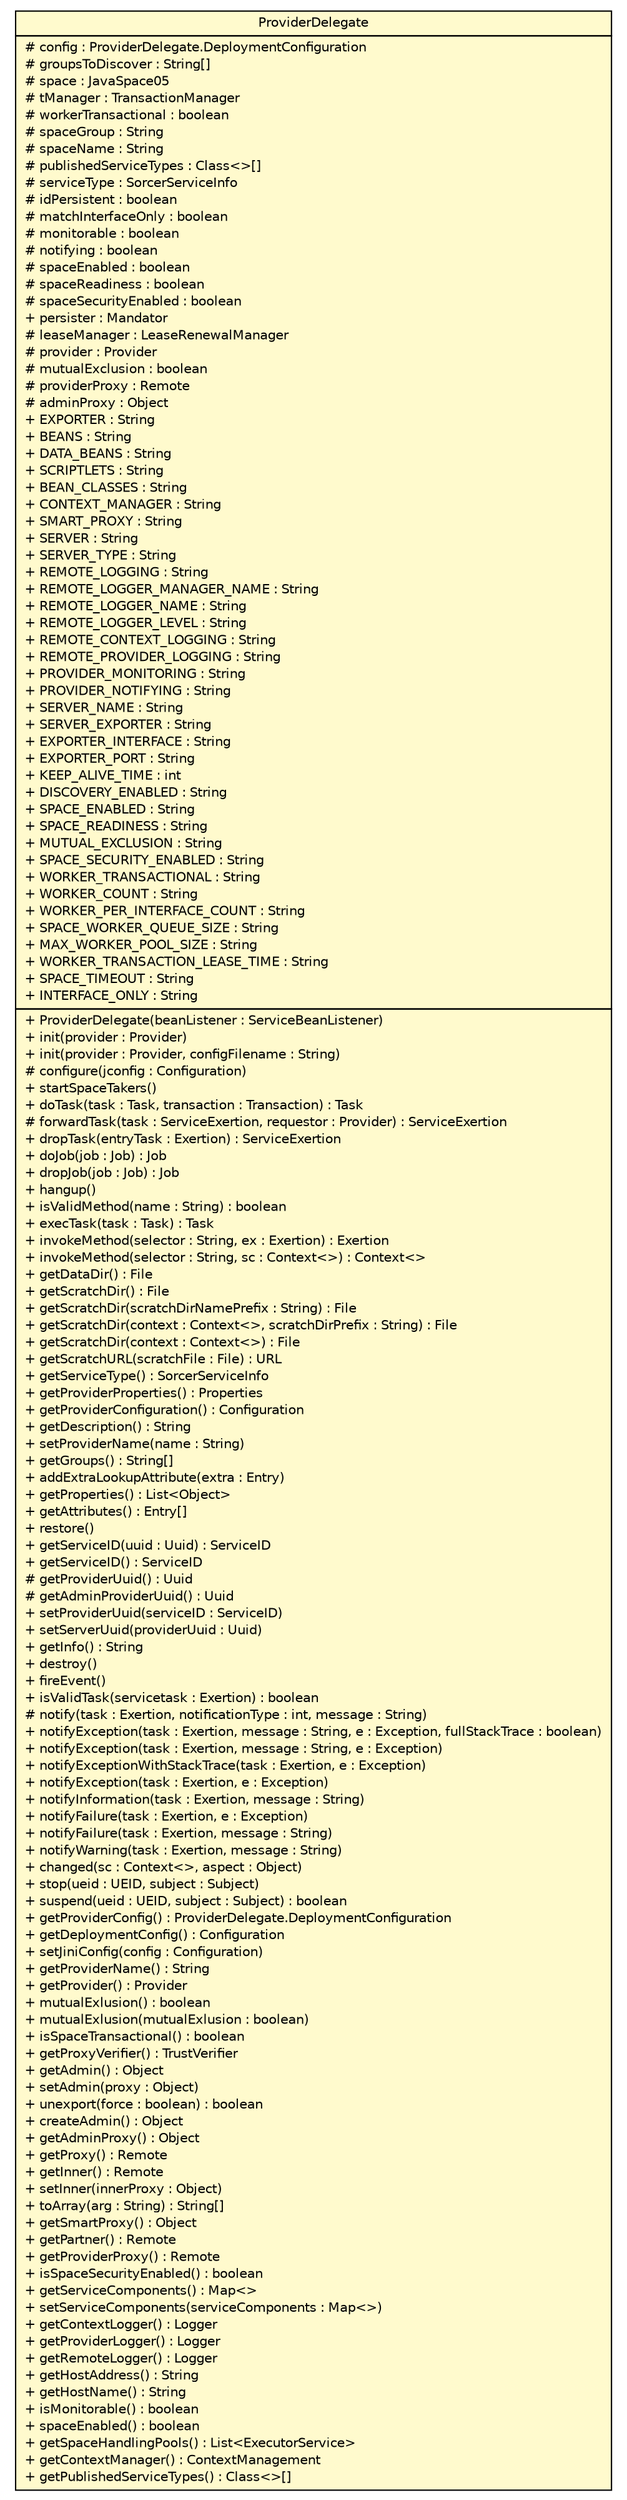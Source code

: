 #!/usr/local/bin/dot
#
# Class diagram 
# Generated by UMLGraph version R5_6 (http://www.umlgraph.org/)
#

digraph G {
	edge [fontname="Helvetica",fontsize=10,labelfontname="Helvetica",labelfontsize=10];
	node [fontname="Helvetica",fontsize=10,shape=plaintext];
	nodesep=0.25;
	ranksep=0.5;
	// sorcer.core.provider.ProviderDelegate
	c356449 [label=<<table title="sorcer.core.provider.ProviderDelegate" border="0" cellborder="1" cellspacing="0" cellpadding="2" port="p" bgcolor="lemonChiffon" href="./ProviderDelegate.html">
		<tr><td><table border="0" cellspacing="0" cellpadding="1">
<tr><td align="center" balign="center"> ProviderDelegate </td></tr>
		</table></td></tr>
		<tr><td><table border="0" cellspacing="0" cellpadding="1">
<tr><td align="left" balign="left"> # config : ProviderDelegate.DeploymentConfiguration </td></tr>
<tr><td align="left" balign="left"> # groupsToDiscover : String[] </td></tr>
<tr><td align="left" balign="left"> # space : JavaSpace05 </td></tr>
<tr><td align="left" balign="left"> # tManager : TransactionManager </td></tr>
<tr><td align="left" balign="left"> # workerTransactional : boolean </td></tr>
<tr><td align="left" balign="left"> # spaceGroup : String </td></tr>
<tr><td align="left" balign="left"> # spaceName : String </td></tr>
<tr><td align="left" balign="left"> # publishedServiceTypes : Class&lt;&gt;[] </td></tr>
<tr><td align="left" balign="left"> # serviceType : SorcerServiceInfo </td></tr>
<tr><td align="left" balign="left"> # idPersistent : boolean </td></tr>
<tr><td align="left" balign="left"> # matchInterfaceOnly : boolean </td></tr>
<tr><td align="left" balign="left"> # monitorable : boolean </td></tr>
<tr><td align="left" balign="left"> # notifying : boolean </td></tr>
<tr><td align="left" balign="left"> # spaceEnabled : boolean </td></tr>
<tr><td align="left" balign="left"> # spaceReadiness : boolean </td></tr>
<tr><td align="left" balign="left"> # spaceSecurityEnabled : boolean </td></tr>
<tr><td align="left" balign="left"> + persister : Mandator </td></tr>
<tr><td align="left" balign="left"> # leaseManager : LeaseRenewalManager </td></tr>
<tr><td align="left" balign="left"> # provider : Provider </td></tr>
<tr><td align="left" balign="left"> # mutualExclusion : boolean </td></tr>
<tr><td align="left" balign="left"> # providerProxy : Remote </td></tr>
<tr><td align="left" balign="left"> # adminProxy : Object </td></tr>
<tr><td align="left" balign="left"> + EXPORTER : String </td></tr>
<tr><td align="left" balign="left"> + BEANS : String </td></tr>
<tr><td align="left" balign="left"> + DATA_BEANS : String </td></tr>
<tr><td align="left" balign="left"> + SCRIPTLETS : String </td></tr>
<tr><td align="left" balign="left"> + BEAN_CLASSES : String </td></tr>
<tr><td align="left" balign="left"> + CONTEXT_MANAGER : String </td></tr>
<tr><td align="left" balign="left"> + SMART_PROXY : String </td></tr>
<tr><td align="left" balign="left"> + SERVER : String </td></tr>
<tr><td align="left" balign="left"> + SERVER_TYPE : String </td></tr>
<tr><td align="left" balign="left"> + REMOTE_LOGGING : String </td></tr>
<tr><td align="left" balign="left"> + REMOTE_LOGGER_MANAGER_NAME : String </td></tr>
<tr><td align="left" balign="left"> + REMOTE_LOGGER_NAME : String </td></tr>
<tr><td align="left" balign="left"> + REMOTE_LOGGER_LEVEL : String </td></tr>
<tr><td align="left" balign="left"> + REMOTE_CONTEXT_LOGGING : String </td></tr>
<tr><td align="left" balign="left"> + REMOTE_PROVIDER_LOGGING : String </td></tr>
<tr><td align="left" balign="left"> + PROVIDER_MONITORING : String </td></tr>
<tr><td align="left" balign="left"> + PROVIDER_NOTIFYING : String </td></tr>
<tr><td align="left" balign="left"> + SERVER_NAME : String </td></tr>
<tr><td align="left" balign="left"> + SERVER_EXPORTER : String </td></tr>
<tr><td align="left" balign="left"> + EXPORTER_INTERFACE : String </td></tr>
<tr><td align="left" balign="left"> + EXPORTER_PORT : String </td></tr>
<tr><td align="left" balign="left"> + KEEP_ALIVE_TIME : int </td></tr>
<tr><td align="left" balign="left"> + DISCOVERY_ENABLED : String </td></tr>
<tr><td align="left" balign="left"> + SPACE_ENABLED : String </td></tr>
<tr><td align="left" balign="left"> + SPACE_READINESS : String </td></tr>
<tr><td align="left" balign="left"> + MUTUAL_EXCLUSION : String </td></tr>
<tr><td align="left" balign="left"> + SPACE_SECURITY_ENABLED : String </td></tr>
<tr><td align="left" balign="left"> + WORKER_TRANSACTIONAL : String </td></tr>
<tr><td align="left" balign="left"> + WORKER_COUNT : String </td></tr>
<tr><td align="left" balign="left"> + WORKER_PER_INTERFACE_COUNT : String </td></tr>
<tr><td align="left" balign="left"> + SPACE_WORKER_QUEUE_SIZE : String </td></tr>
<tr><td align="left" balign="left"> + MAX_WORKER_POOL_SIZE : String </td></tr>
<tr><td align="left" balign="left"> + WORKER_TRANSACTION_LEASE_TIME : String </td></tr>
<tr><td align="left" balign="left"> + SPACE_TIMEOUT : String </td></tr>
<tr><td align="left" balign="left"> + INTERFACE_ONLY : String </td></tr>
		</table></td></tr>
		<tr><td><table border="0" cellspacing="0" cellpadding="1">
<tr><td align="left" balign="left"> + ProviderDelegate(beanListener : ServiceBeanListener) </td></tr>
<tr><td align="left" balign="left"> + init(provider : Provider) </td></tr>
<tr><td align="left" balign="left"> + init(provider : Provider, configFilename : String) </td></tr>
<tr><td align="left" balign="left"> # configure(jconfig : Configuration) </td></tr>
<tr><td align="left" balign="left"> + startSpaceTakers() </td></tr>
<tr><td align="left" balign="left"> + doTask(task : Task, transaction : Transaction) : Task </td></tr>
<tr><td align="left" balign="left"> # forwardTask(task : ServiceExertion, requestor : Provider) : ServiceExertion </td></tr>
<tr><td align="left" balign="left"> + dropTask(entryTask : Exertion) : ServiceExertion </td></tr>
<tr><td align="left" balign="left"> + doJob(job : Job) : Job </td></tr>
<tr><td align="left" balign="left"> + dropJob(job : Job) : Job </td></tr>
<tr><td align="left" balign="left"> + hangup() </td></tr>
<tr><td align="left" balign="left"> + isValidMethod(name : String) : boolean </td></tr>
<tr><td align="left" balign="left"> + execTask(task : Task) : Task </td></tr>
<tr><td align="left" balign="left"> + invokeMethod(selector : String, ex : Exertion) : Exertion </td></tr>
<tr><td align="left" balign="left"> + invokeMethod(selector : String, sc : Context&lt;&gt;) : Context&lt;&gt; </td></tr>
<tr><td align="left" balign="left"> + getDataDir() : File </td></tr>
<tr><td align="left" balign="left"> + getScratchDir() : File </td></tr>
<tr><td align="left" balign="left"> + getScratchDir(scratchDirNamePrefix : String) : File </td></tr>
<tr><td align="left" balign="left"> + getScratchDir(context : Context&lt;&gt;, scratchDirPrefix : String) : File </td></tr>
<tr><td align="left" balign="left"> + getScratchDir(context : Context&lt;&gt;) : File </td></tr>
<tr><td align="left" balign="left"> + getScratchURL(scratchFile : File) : URL </td></tr>
<tr><td align="left" balign="left"> + getServiceType() : SorcerServiceInfo </td></tr>
<tr><td align="left" balign="left"> + getProviderProperties() : Properties </td></tr>
<tr><td align="left" balign="left"> + getProviderConfiguration() : Configuration </td></tr>
<tr><td align="left" balign="left"> + getDescription() : String </td></tr>
<tr><td align="left" balign="left"> + setProviderName(name : String) </td></tr>
<tr><td align="left" balign="left"> + getGroups() : String[] </td></tr>
<tr><td align="left" balign="left"> + addExtraLookupAttribute(extra : Entry) </td></tr>
<tr><td align="left" balign="left"> + getProperties() : List&lt;Object&gt; </td></tr>
<tr><td align="left" balign="left"> + getAttributes() : Entry[] </td></tr>
<tr><td align="left" balign="left"> + restore() </td></tr>
<tr><td align="left" balign="left"> + getServiceID(uuid : Uuid) : ServiceID </td></tr>
<tr><td align="left" balign="left"> + getServiceID() : ServiceID </td></tr>
<tr><td align="left" balign="left"> # getProviderUuid() : Uuid </td></tr>
<tr><td align="left" balign="left"> # getAdminProviderUuid() : Uuid </td></tr>
<tr><td align="left" balign="left"> + setProviderUuid(serviceID : ServiceID) </td></tr>
<tr><td align="left" balign="left"> + setServerUuid(providerUuid : Uuid) </td></tr>
<tr><td align="left" balign="left"> + getInfo() : String </td></tr>
<tr><td align="left" balign="left"> + destroy() </td></tr>
<tr><td align="left" balign="left"> + fireEvent() </td></tr>
<tr><td align="left" balign="left"> + isValidTask(servicetask : Exertion) : boolean </td></tr>
<tr><td align="left" balign="left"> # notify(task : Exertion, notificationType : int, message : String) </td></tr>
<tr><td align="left" balign="left"> + notifyException(task : Exertion, message : String, e : Exception, fullStackTrace : boolean) </td></tr>
<tr><td align="left" balign="left"> + notifyException(task : Exertion, message : String, e : Exception) </td></tr>
<tr><td align="left" balign="left"> + notifyExceptionWithStackTrace(task : Exertion, e : Exception) </td></tr>
<tr><td align="left" balign="left"> + notifyException(task : Exertion, e : Exception) </td></tr>
<tr><td align="left" balign="left"> + notifyInformation(task : Exertion, message : String) </td></tr>
<tr><td align="left" balign="left"> + notifyFailure(task : Exertion, e : Exception) </td></tr>
<tr><td align="left" balign="left"> + notifyFailure(task : Exertion, message : String) </td></tr>
<tr><td align="left" balign="left"> + notifyWarning(task : Exertion, message : String) </td></tr>
<tr><td align="left" balign="left"> + changed(sc : Context&lt;&gt;, aspect : Object) </td></tr>
<tr><td align="left" balign="left"> + stop(ueid : UEID, subject : Subject) </td></tr>
<tr><td align="left" balign="left"> + suspend(ueid : UEID, subject : Subject) : boolean </td></tr>
<tr><td align="left" balign="left"> + getProviderConfig() : ProviderDelegate.DeploymentConfiguration </td></tr>
<tr><td align="left" balign="left"> + getDeploymentConfig() : Configuration </td></tr>
<tr><td align="left" balign="left"> + setJiniConfig(config : Configuration) </td></tr>
<tr><td align="left" balign="left"> + getProviderName() : String </td></tr>
<tr><td align="left" balign="left"> + getProvider() : Provider </td></tr>
<tr><td align="left" balign="left"> + mutualExlusion() : boolean </td></tr>
<tr><td align="left" balign="left"> + mutualExlusion(mutualExlusion : boolean) </td></tr>
<tr><td align="left" balign="left"> + isSpaceTransactional() : boolean </td></tr>
<tr><td align="left" balign="left"> + getProxyVerifier() : TrustVerifier </td></tr>
<tr><td align="left" balign="left"> + getAdmin() : Object </td></tr>
<tr><td align="left" balign="left"> + setAdmin(proxy : Object) </td></tr>
<tr><td align="left" balign="left"> + unexport(force : boolean) : boolean </td></tr>
<tr><td align="left" balign="left"> + createAdmin() : Object </td></tr>
<tr><td align="left" balign="left"> + getAdminProxy() : Object </td></tr>
<tr><td align="left" balign="left"> + getProxy() : Remote </td></tr>
<tr><td align="left" balign="left"> + getInner() : Remote </td></tr>
<tr><td align="left" balign="left"> + setInner(innerProxy : Object) </td></tr>
<tr><td align="left" balign="left"> + toArray(arg : String) : String[] </td></tr>
<tr><td align="left" balign="left"> + getSmartProxy() : Object </td></tr>
<tr><td align="left" balign="left"> + getPartner() : Remote </td></tr>
<tr><td align="left" balign="left"> + getProviderProxy() : Remote </td></tr>
<tr><td align="left" balign="left"> + isSpaceSecurityEnabled() : boolean </td></tr>
<tr><td align="left" balign="left"> + getServiceComponents() : Map&lt;&gt; </td></tr>
<tr><td align="left" balign="left"> + setServiceComponents(serviceComponents : Map&lt;&gt;) </td></tr>
<tr><td align="left" balign="left"> + getContextLogger() : Logger </td></tr>
<tr><td align="left" balign="left"> + getProviderLogger() : Logger </td></tr>
<tr><td align="left" balign="left"> + getRemoteLogger() : Logger </td></tr>
<tr><td align="left" balign="left"> + getHostAddress() : String </td></tr>
<tr><td align="left" balign="left"> + getHostName() : String </td></tr>
<tr><td align="left" balign="left"> + isMonitorable() : boolean </td></tr>
<tr><td align="left" balign="left"> + spaceEnabled() : boolean </td></tr>
<tr><td align="left" balign="left"> + getSpaceHandlingPools() : List&lt;ExecutorService&gt; </td></tr>
<tr><td align="left" balign="left"> + getContextManager() : ContextManagement </td></tr>
<tr><td align="left" balign="left"> + getPublishedServiceTypes() : Class&lt;&gt;[] </td></tr>
		</table></td></tr>
		</table>>, URL="./ProviderDelegate.html", fontname="Helvetica", fontcolor="black", fontsize=10.0];
}

